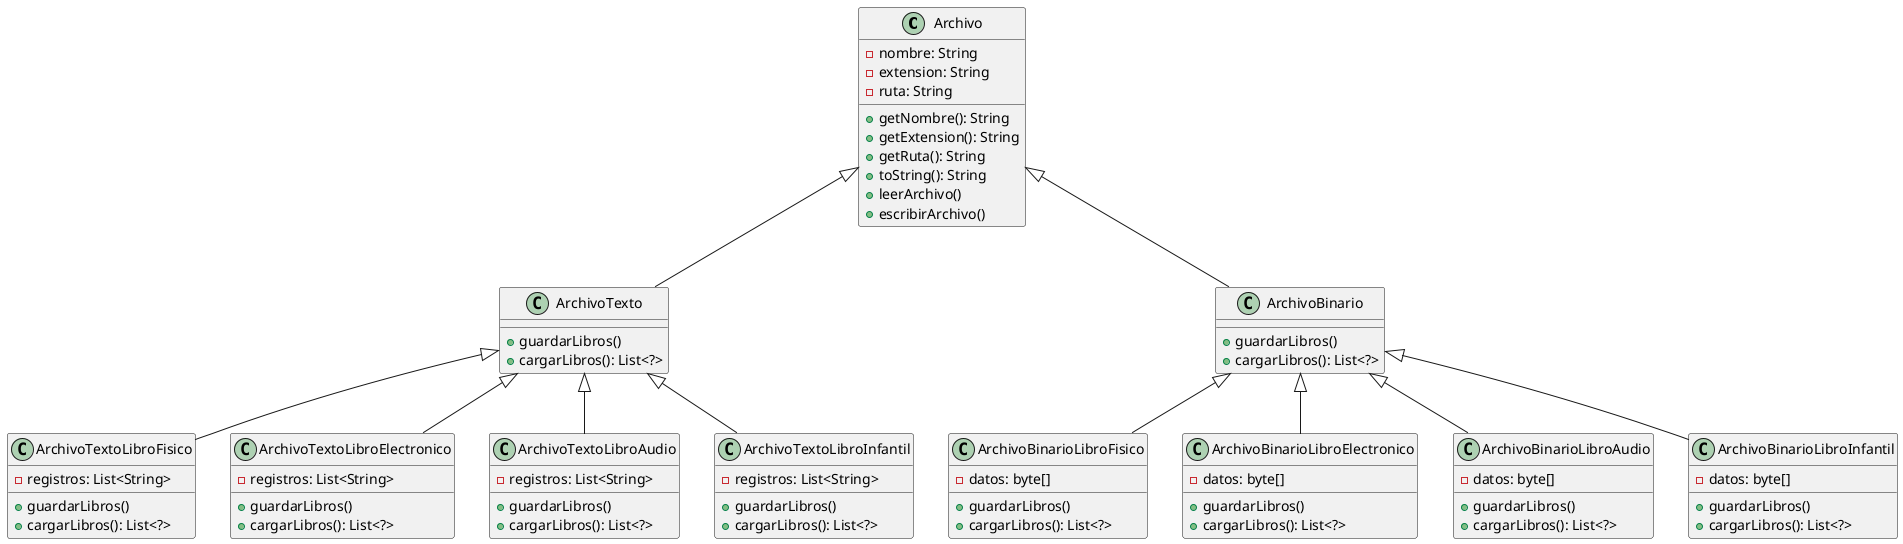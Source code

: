 @startuml

class Archivo {
    - nombre: String
    - extension: String
    - ruta: String

    + getNombre(): String
    + getExtension(): String
    + getRuta(): String
    + toString(): String
    + leerArchivo()
    + escribirArchivo()
}

class ArchivoTexto {

    + guardarLibros()
    + cargarLibros(): List<?>
}

class ArchivoBinario {
    + guardarLibros()
    + cargarLibros(): List<?>
}

class ArchivoTextoLibroFisico {
    - registros: List<String>
    + guardarLibros()
    + cargarLibros(): List<?>
}

class ArchivoTextoLibroElectronico {
    - registros: List<String>
    + guardarLibros()
    + cargarLibros(): List<?>
}

class ArchivoTextoLibroAudio {
    - registros: List<String>
    + guardarLibros()
    + cargarLibros(): List<?>
}

class ArchivoTextoLibroInfantil {
    - registros: List<String>
    + guardarLibros()
    + cargarLibros(): List<?>
}

class ArchivoBinarioLibroFisico {
    - datos: byte[]
    + guardarLibros()
    + cargarLibros(): List<?>
}

class ArchivoBinarioLibroElectronico {
    - datos: byte[]
    + guardarLibros()
    + cargarLibros(): List<?>
}

class ArchivoBinarioLibroAudio {
    - datos: byte[]
    + guardarLibros()
    + cargarLibros(): List<?>
}

class ArchivoBinarioLibroInfantil {
    - datos: byte[]
    + guardarLibros()
    + cargarLibros(): List<?>
}

Archivo <|-- ArchivoTexto
Archivo <|-- ArchivoBinario

ArchivoTexto <|-- ArchivoTextoLibroFisico
ArchivoTexto <|-- ArchivoTextoLibroElectronico
ArchivoTexto <|-- ArchivoTextoLibroAudio
ArchivoTexto <|-- ArchivoTextoLibroInfantil

ArchivoBinario <|-- ArchivoBinarioLibroFisico
ArchivoBinario <|-- ArchivoBinarioLibroElectronico
ArchivoBinario <|-- ArchivoBinarioLibroAudio
ArchivoBinario <|-- ArchivoBinarioLibroInfantil

@enduml
